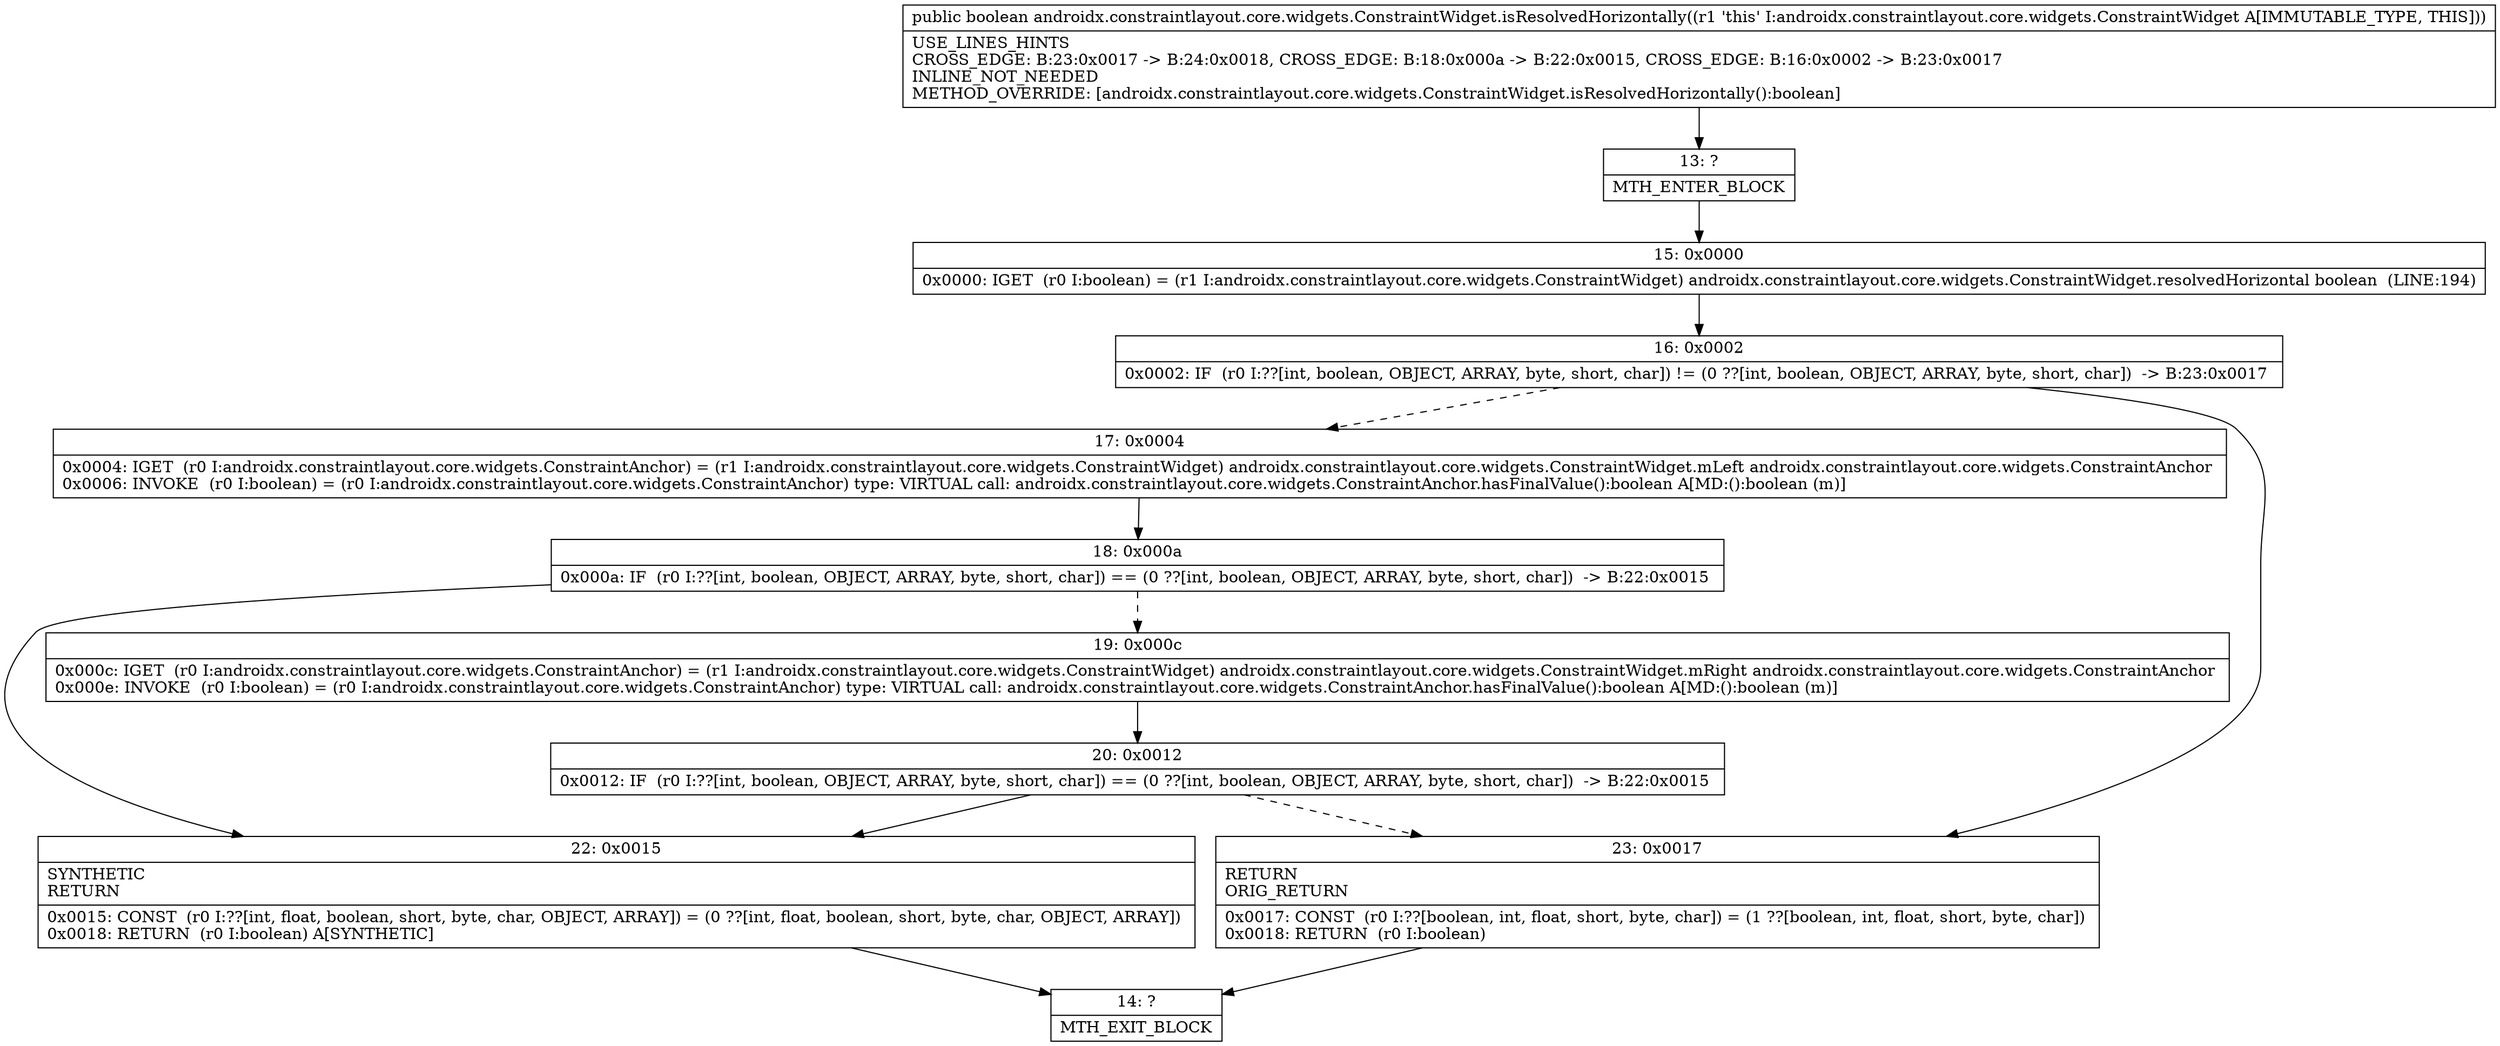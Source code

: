 digraph "CFG forandroidx.constraintlayout.core.widgets.ConstraintWidget.isResolvedHorizontally()Z" {
Node_13 [shape=record,label="{13\:\ ?|MTH_ENTER_BLOCK\l}"];
Node_15 [shape=record,label="{15\:\ 0x0000|0x0000: IGET  (r0 I:boolean) = (r1 I:androidx.constraintlayout.core.widgets.ConstraintWidget) androidx.constraintlayout.core.widgets.ConstraintWidget.resolvedHorizontal boolean  (LINE:194)\l}"];
Node_16 [shape=record,label="{16\:\ 0x0002|0x0002: IF  (r0 I:??[int, boolean, OBJECT, ARRAY, byte, short, char]) != (0 ??[int, boolean, OBJECT, ARRAY, byte, short, char])  \-\> B:23:0x0017 \l}"];
Node_17 [shape=record,label="{17\:\ 0x0004|0x0004: IGET  (r0 I:androidx.constraintlayout.core.widgets.ConstraintAnchor) = (r1 I:androidx.constraintlayout.core.widgets.ConstraintWidget) androidx.constraintlayout.core.widgets.ConstraintWidget.mLeft androidx.constraintlayout.core.widgets.ConstraintAnchor \l0x0006: INVOKE  (r0 I:boolean) = (r0 I:androidx.constraintlayout.core.widgets.ConstraintAnchor) type: VIRTUAL call: androidx.constraintlayout.core.widgets.ConstraintAnchor.hasFinalValue():boolean A[MD:():boolean (m)]\l}"];
Node_18 [shape=record,label="{18\:\ 0x000a|0x000a: IF  (r0 I:??[int, boolean, OBJECT, ARRAY, byte, short, char]) == (0 ??[int, boolean, OBJECT, ARRAY, byte, short, char])  \-\> B:22:0x0015 \l}"];
Node_19 [shape=record,label="{19\:\ 0x000c|0x000c: IGET  (r0 I:androidx.constraintlayout.core.widgets.ConstraintAnchor) = (r1 I:androidx.constraintlayout.core.widgets.ConstraintWidget) androidx.constraintlayout.core.widgets.ConstraintWidget.mRight androidx.constraintlayout.core.widgets.ConstraintAnchor \l0x000e: INVOKE  (r0 I:boolean) = (r0 I:androidx.constraintlayout.core.widgets.ConstraintAnchor) type: VIRTUAL call: androidx.constraintlayout.core.widgets.ConstraintAnchor.hasFinalValue():boolean A[MD:():boolean (m)]\l}"];
Node_20 [shape=record,label="{20\:\ 0x0012|0x0012: IF  (r0 I:??[int, boolean, OBJECT, ARRAY, byte, short, char]) == (0 ??[int, boolean, OBJECT, ARRAY, byte, short, char])  \-\> B:22:0x0015 \l}"];
Node_22 [shape=record,label="{22\:\ 0x0015|SYNTHETIC\lRETURN\l|0x0015: CONST  (r0 I:??[int, float, boolean, short, byte, char, OBJECT, ARRAY]) = (0 ??[int, float, boolean, short, byte, char, OBJECT, ARRAY]) \l0x0018: RETURN  (r0 I:boolean) A[SYNTHETIC]\l}"];
Node_14 [shape=record,label="{14\:\ ?|MTH_EXIT_BLOCK\l}"];
Node_23 [shape=record,label="{23\:\ 0x0017|RETURN\lORIG_RETURN\l|0x0017: CONST  (r0 I:??[boolean, int, float, short, byte, char]) = (1 ??[boolean, int, float, short, byte, char]) \l0x0018: RETURN  (r0 I:boolean) \l}"];
MethodNode[shape=record,label="{public boolean androidx.constraintlayout.core.widgets.ConstraintWidget.isResolvedHorizontally((r1 'this' I:androidx.constraintlayout.core.widgets.ConstraintWidget A[IMMUTABLE_TYPE, THIS]))  | USE_LINES_HINTS\lCROSS_EDGE: B:23:0x0017 \-\> B:24:0x0018, CROSS_EDGE: B:18:0x000a \-\> B:22:0x0015, CROSS_EDGE: B:16:0x0002 \-\> B:23:0x0017\lINLINE_NOT_NEEDED\lMETHOD_OVERRIDE: [androidx.constraintlayout.core.widgets.ConstraintWidget.isResolvedHorizontally():boolean]\l}"];
MethodNode -> Node_13;Node_13 -> Node_15;
Node_15 -> Node_16;
Node_16 -> Node_17[style=dashed];
Node_16 -> Node_23;
Node_17 -> Node_18;
Node_18 -> Node_19[style=dashed];
Node_18 -> Node_22;
Node_19 -> Node_20;
Node_20 -> Node_22;
Node_20 -> Node_23[style=dashed];
Node_22 -> Node_14;
Node_23 -> Node_14;
}

